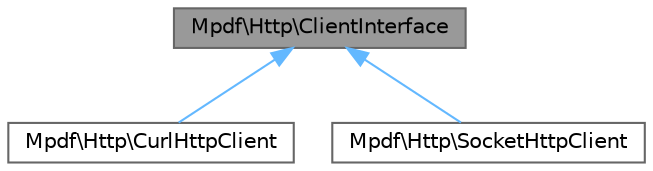 digraph "Mpdf\Http\ClientInterface"
{
 // LATEX_PDF_SIZE
  bgcolor="transparent";
  edge [fontname=Helvetica,fontsize=10,labelfontname=Helvetica,labelfontsize=10];
  node [fontname=Helvetica,fontsize=10,shape=box,height=0.2,width=0.4];
  Node1 [id="Node000001",label="Mpdf\\Http\\ClientInterface",height=0.2,width=0.4,color="gray40", fillcolor="grey60", style="filled", fontcolor="black",tooltip=" "];
  Node1 -> Node2 [id="edge1_Node000001_Node000002",dir="back",color="steelblue1",style="solid",tooltip=" "];
  Node2 [id="Node000002",label="Mpdf\\Http\\CurlHttpClient",height=0.2,width=0.4,color="gray40", fillcolor="white", style="filled",URL="$classMpdf_1_1Http_1_1CurlHttpClient.html",tooltip=" "];
  Node1 -> Node3 [id="edge2_Node000001_Node000003",dir="back",color="steelblue1",style="solid",tooltip=" "];
  Node3 [id="Node000003",label="Mpdf\\Http\\SocketHttpClient",height=0.2,width=0.4,color="gray40", fillcolor="white", style="filled",URL="$classMpdf_1_1Http_1_1SocketHttpClient.html",tooltip=" "];
}
